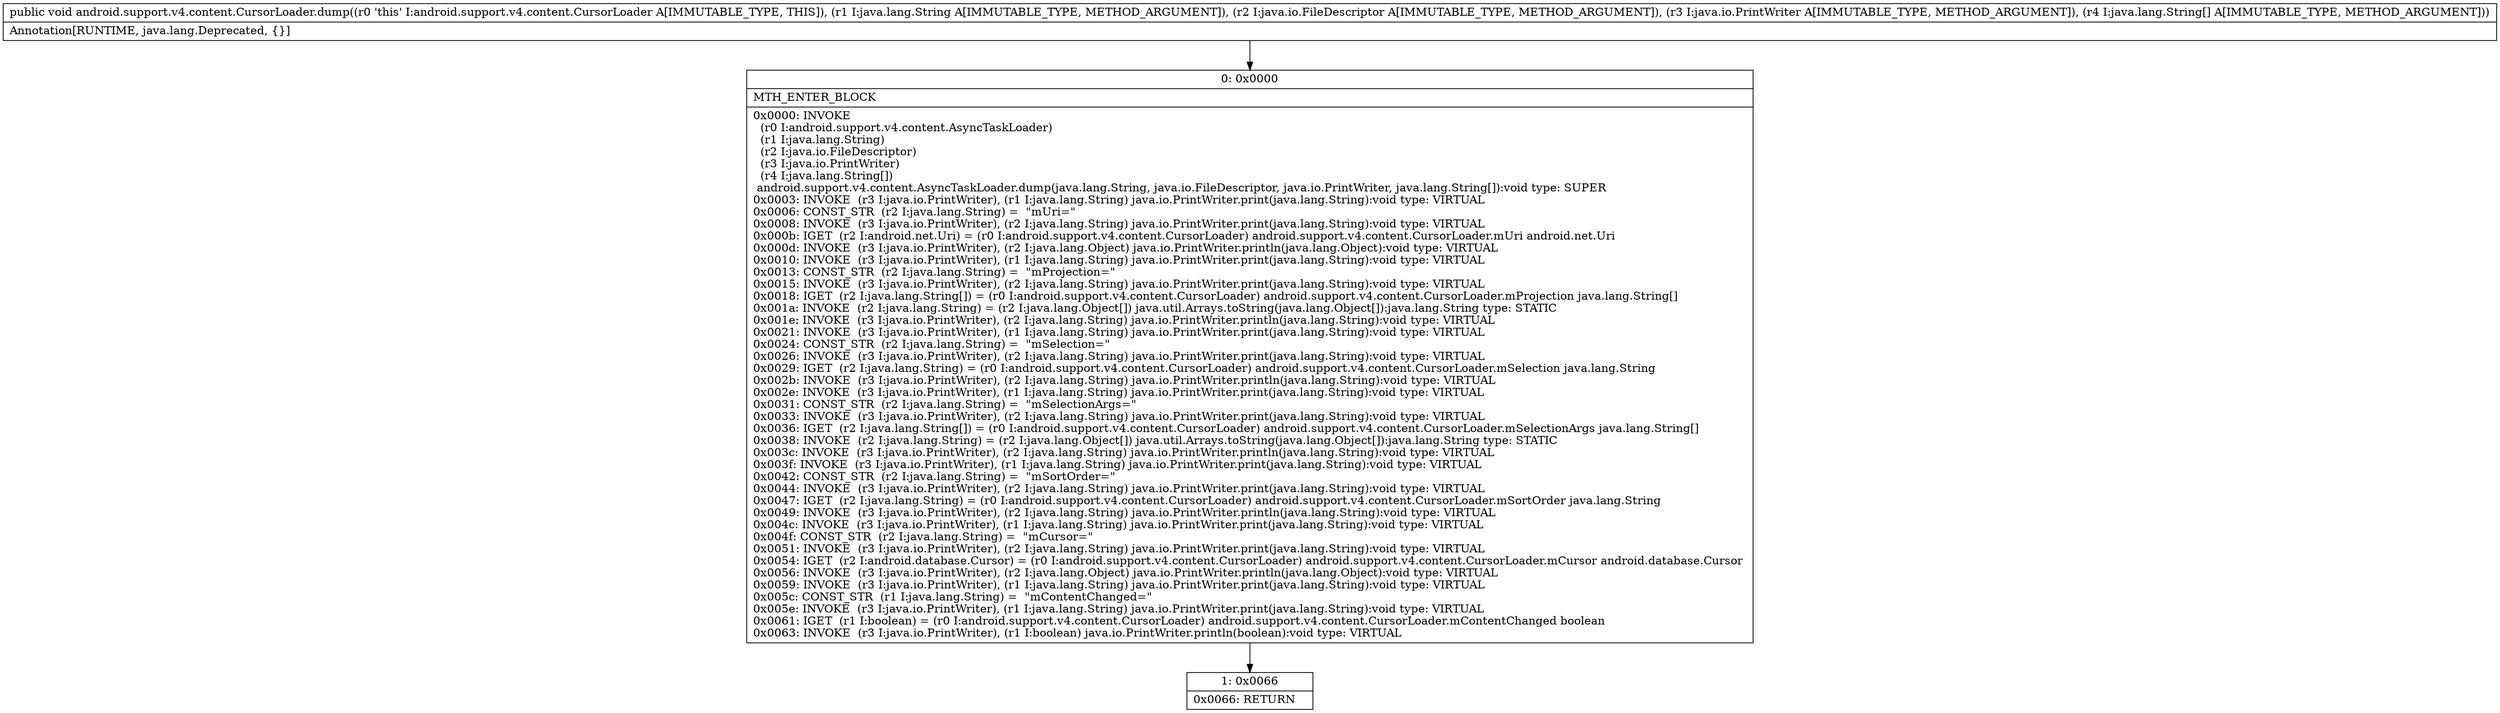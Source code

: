 digraph "CFG forandroid.support.v4.content.CursorLoader.dump(Ljava\/lang\/String;Ljava\/io\/FileDescriptor;Ljava\/io\/PrintWriter;[Ljava\/lang\/String;)V" {
Node_0 [shape=record,label="{0\:\ 0x0000|MTH_ENTER_BLOCK\l|0x0000: INVOKE  \l  (r0 I:android.support.v4.content.AsyncTaskLoader)\l  (r1 I:java.lang.String)\l  (r2 I:java.io.FileDescriptor)\l  (r3 I:java.io.PrintWriter)\l  (r4 I:java.lang.String[])\l android.support.v4.content.AsyncTaskLoader.dump(java.lang.String, java.io.FileDescriptor, java.io.PrintWriter, java.lang.String[]):void type: SUPER \l0x0003: INVOKE  (r3 I:java.io.PrintWriter), (r1 I:java.lang.String) java.io.PrintWriter.print(java.lang.String):void type: VIRTUAL \l0x0006: CONST_STR  (r2 I:java.lang.String) =  \"mUri=\" \l0x0008: INVOKE  (r3 I:java.io.PrintWriter), (r2 I:java.lang.String) java.io.PrintWriter.print(java.lang.String):void type: VIRTUAL \l0x000b: IGET  (r2 I:android.net.Uri) = (r0 I:android.support.v4.content.CursorLoader) android.support.v4.content.CursorLoader.mUri android.net.Uri \l0x000d: INVOKE  (r3 I:java.io.PrintWriter), (r2 I:java.lang.Object) java.io.PrintWriter.println(java.lang.Object):void type: VIRTUAL \l0x0010: INVOKE  (r3 I:java.io.PrintWriter), (r1 I:java.lang.String) java.io.PrintWriter.print(java.lang.String):void type: VIRTUAL \l0x0013: CONST_STR  (r2 I:java.lang.String) =  \"mProjection=\" \l0x0015: INVOKE  (r3 I:java.io.PrintWriter), (r2 I:java.lang.String) java.io.PrintWriter.print(java.lang.String):void type: VIRTUAL \l0x0018: IGET  (r2 I:java.lang.String[]) = (r0 I:android.support.v4.content.CursorLoader) android.support.v4.content.CursorLoader.mProjection java.lang.String[] \l0x001a: INVOKE  (r2 I:java.lang.String) = (r2 I:java.lang.Object[]) java.util.Arrays.toString(java.lang.Object[]):java.lang.String type: STATIC \l0x001e: INVOKE  (r3 I:java.io.PrintWriter), (r2 I:java.lang.String) java.io.PrintWriter.println(java.lang.String):void type: VIRTUAL \l0x0021: INVOKE  (r3 I:java.io.PrintWriter), (r1 I:java.lang.String) java.io.PrintWriter.print(java.lang.String):void type: VIRTUAL \l0x0024: CONST_STR  (r2 I:java.lang.String) =  \"mSelection=\" \l0x0026: INVOKE  (r3 I:java.io.PrintWriter), (r2 I:java.lang.String) java.io.PrintWriter.print(java.lang.String):void type: VIRTUAL \l0x0029: IGET  (r2 I:java.lang.String) = (r0 I:android.support.v4.content.CursorLoader) android.support.v4.content.CursorLoader.mSelection java.lang.String \l0x002b: INVOKE  (r3 I:java.io.PrintWriter), (r2 I:java.lang.String) java.io.PrintWriter.println(java.lang.String):void type: VIRTUAL \l0x002e: INVOKE  (r3 I:java.io.PrintWriter), (r1 I:java.lang.String) java.io.PrintWriter.print(java.lang.String):void type: VIRTUAL \l0x0031: CONST_STR  (r2 I:java.lang.String) =  \"mSelectionArgs=\" \l0x0033: INVOKE  (r3 I:java.io.PrintWriter), (r2 I:java.lang.String) java.io.PrintWriter.print(java.lang.String):void type: VIRTUAL \l0x0036: IGET  (r2 I:java.lang.String[]) = (r0 I:android.support.v4.content.CursorLoader) android.support.v4.content.CursorLoader.mSelectionArgs java.lang.String[] \l0x0038: INVOKE  (r2 I:java.lang.String) = (r2 I:java.lang.Object[]) java.util.Arrays.toString(java.lang.Object[]):java.lang.String type: STATIC \l0x003c: INVOKE  (r3 I:java.io.PrintWriter), (r2 I:java.lang.String) java.io.PrintWriter.println(java.lang.String):void type: VIRTUAL \l0x003f: INVOKE  (r3 I:java.io.PrintWriter), (r1 I:java.lang.String) java.io.PrintWriter.print(java.lang.String):void type: VIRTUAL \l0x0042: CONST_STR  (r2 I:java.lang.String) =  \"mSortOrder=\" \l0x0044: INVOKE  (r3 I:java.io.PrintWriter), (r2 I:java.lang.String) java.io.PrintWriter.print(java.lang.String):void type: VIRTUAL \l0x0047: IGET  (r2 I:java.lang.String) = (r0 I:android.support.v4.content.CursorLoader) android.support.v4.content.CursorLoader.mSortOrder java.lang.String \l0x0049: INVOKE  (r3 I:java.io.PrintWriter), (r2 I:java.lang.String) java.io.PrintWriter.println(java.lang.String):void type: VIRTUAL \l0x004c: INVOKE  (r3 I:java.io.PrintWriter), (r1 I:java.lang.String) java.io.PrintWriter.print(java.lang.String):void type: VIRTUAL \l0x004f: CONST_STR  (r2 I:java.lang.String) =  \"mCursor=\" \l0x0051: INVOKE  (r3 I:java.io.PrintWriter), (r2 I:java.lang.String) java.io.PrintWriter.print(java.lang.String):void type: VIRTUAL \l0x0054: IGET  (r2 I:android.database.Cursor) = (r0 I:android.support.v4.content.CursorLoader) android.support.v4.content.CursorLoader.mCursor android.database.Cursor \l0x0056: INVOKE  (r3 I:java.io.PrintWriter), (r2 I:java.lang.Object) java.io.PrintWriter.println(java.lang.Object):void type: VIRTUAL \l0x0059: INVOKE  (r3 I:java.io.PrintWriter), (r1 I:java.lang.String) java.io.PrintWriter.print(java.lang.String):void type: VIRTUAL \l0x005c: CONST_STR  (r1 I:java.lang.String) =  \"mContentChanged=\" \l0x005e: INVOKE  (r3 I:java.io.PrintWriter), (r1 I:java.lang.String) java.io.PrintWriter.print(java.lang.String):void type: VIRTUAL \l0x0061: IGET  (r1 I:boolean) = (r0 I:android.support.v4.content.CursorLoader) android.support.v4.content.CursorLoader.mContentChanged boolean \l0x0063: INVOKE  (r3 I:java.io.PrintWriter), (r1 I:boolean) java.io.PrintWriter.println(boolean):void type: VIRTUAL \l}"];
Node_1 [shape=record,label="{1\:\ 0x0066|0x0066: RETURN   \l}"];
MethodNode[shape=record,label="{public void android.support.v4.content.CursorLoader.dump((r0 'this' I:android.support.v4.content.CursorLoader A[IMMUTABLE_TYPE, THIS]), (r1 I:java.lang.String A[IMMUTABLE_TYPE, METHOD_ARGUMENT]), (r2 I:java.io.FileDescriptor A[IMMUTABLE_TYPE, METHOD_ARGUMENT]), (r3 I:java.io.PrintWriter A[IMMUTABLE_TYPE, METHOD_ARGUMENT]), (r4 I:java.lang.String[] A[IMMUTABLE_TYPE, METHOD_ARGUMENT]))  | Annotation[RUNTIME, java.lang.Deprecated, \{\}]\l}"];
MethodNode -> Node_0;
Node_0 -> Node_1;
}

